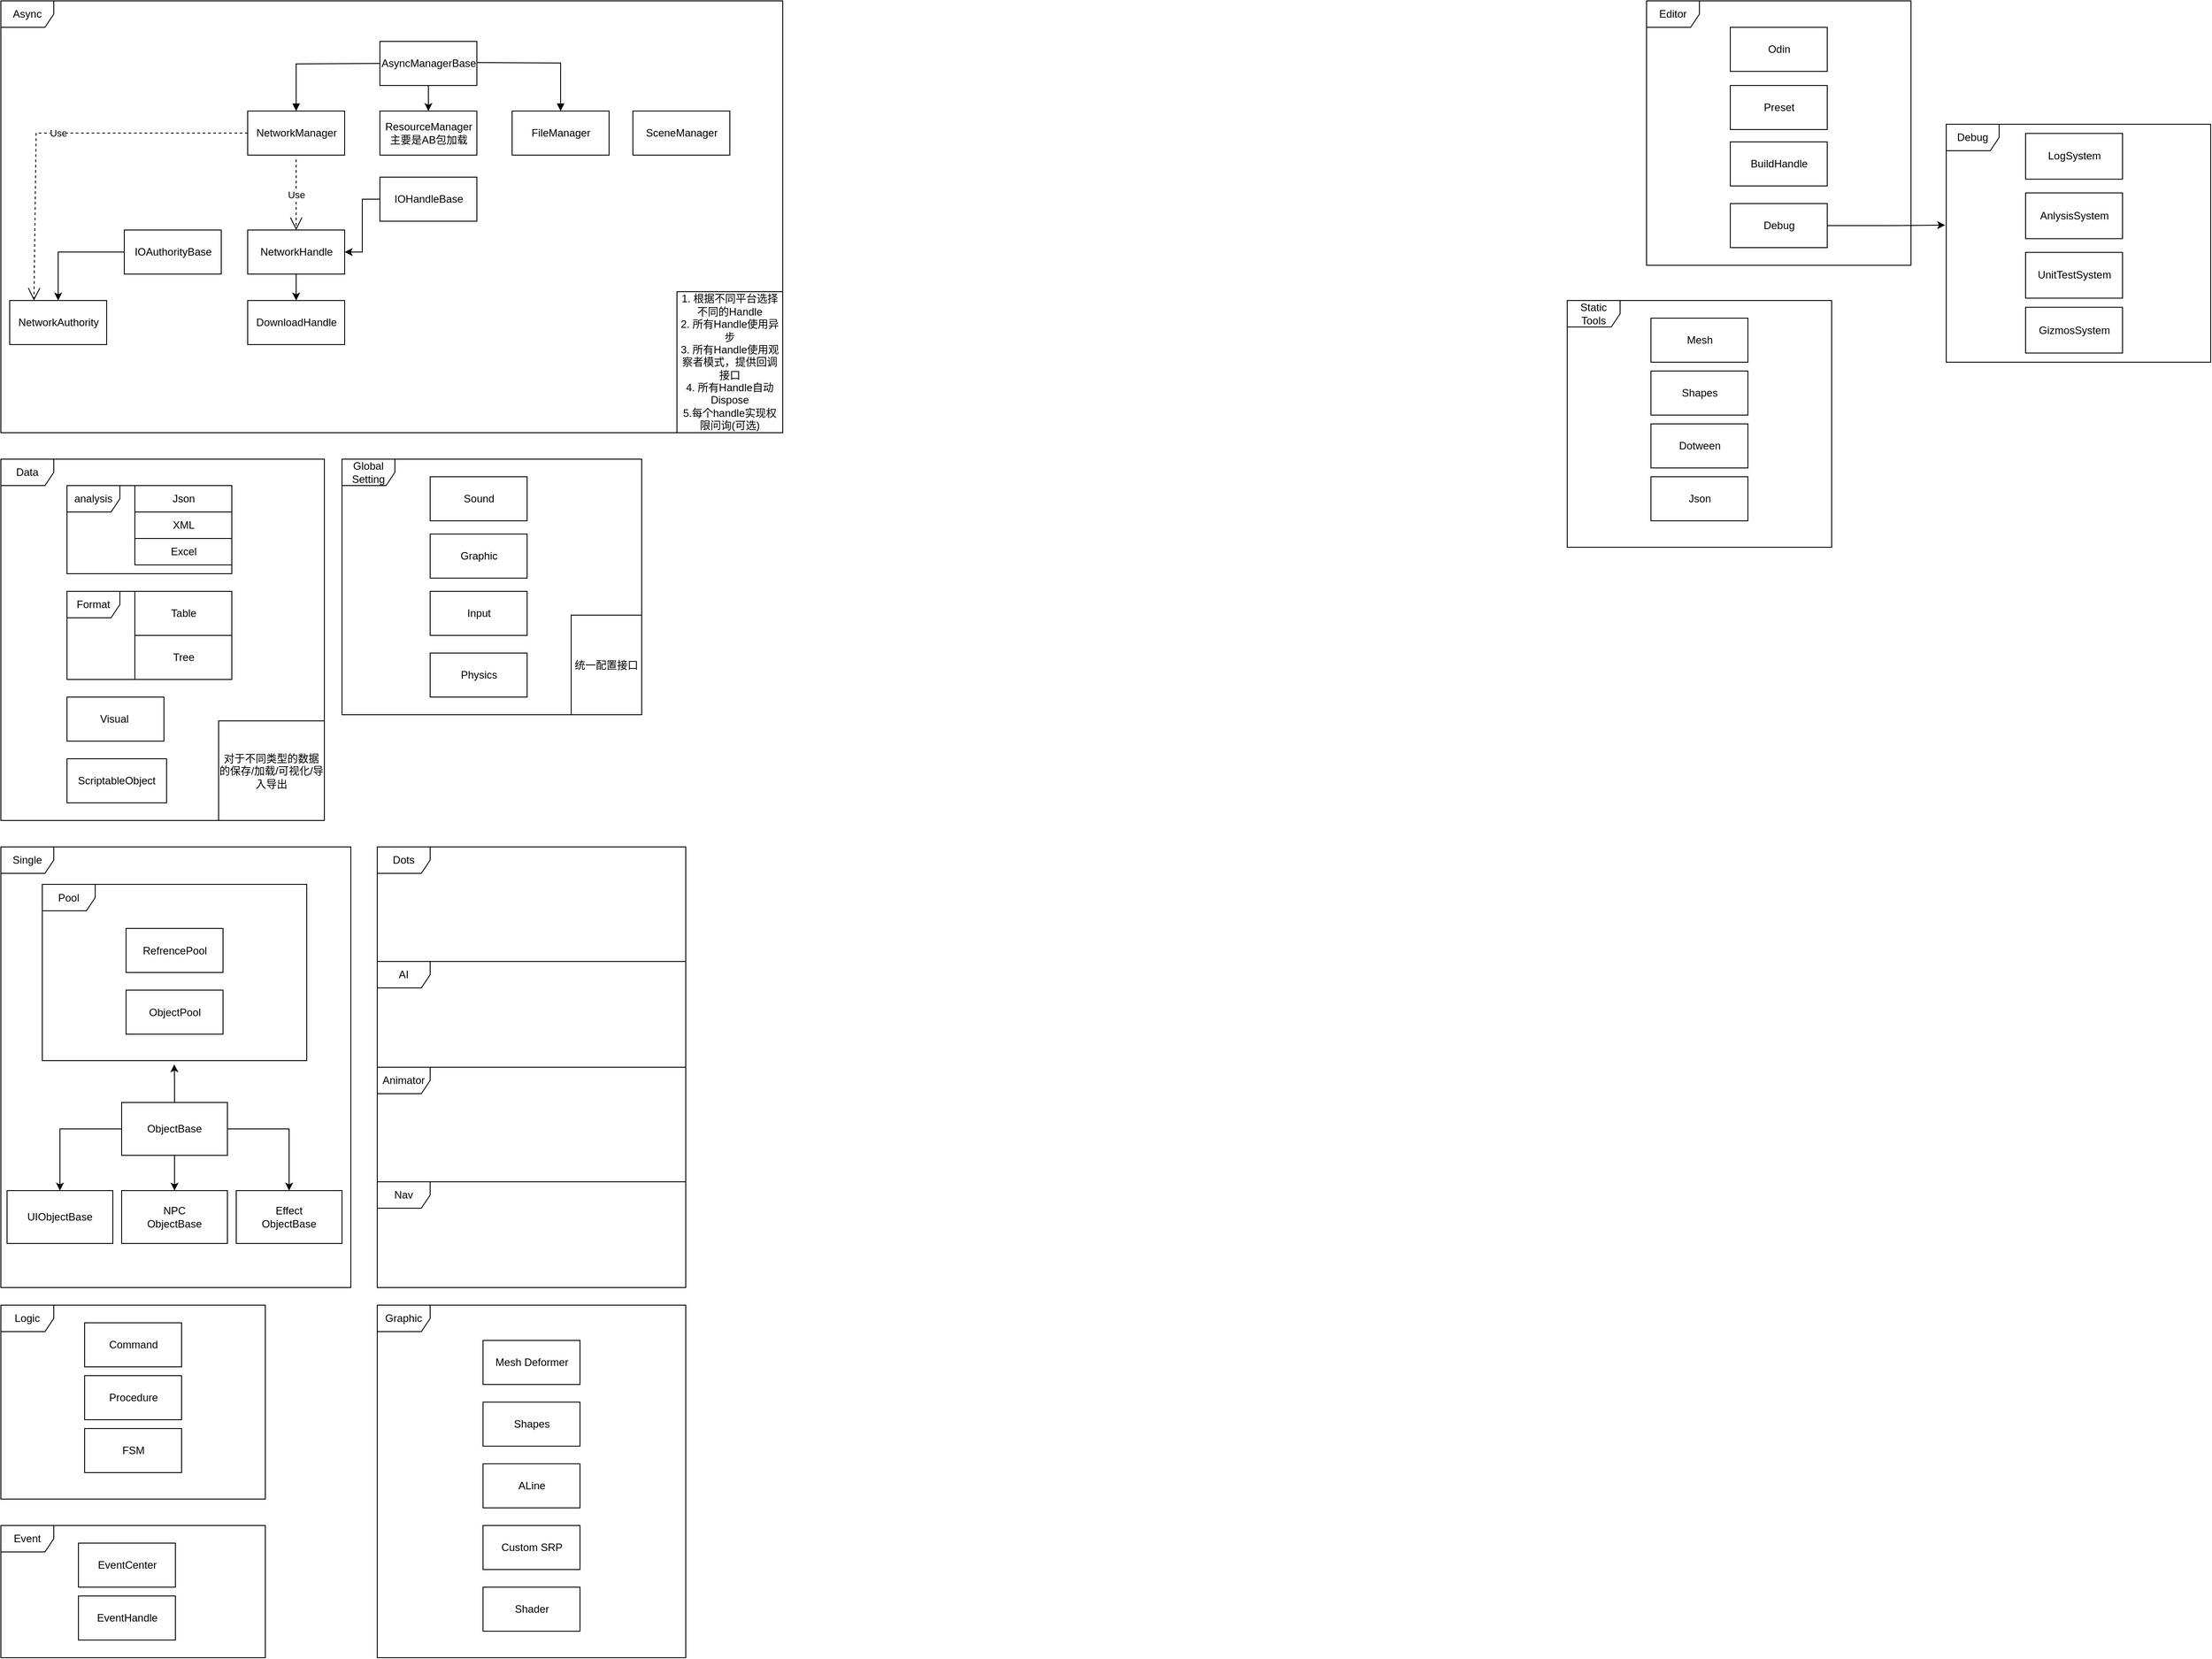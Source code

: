 <mxfile version="17.1.0" type="github">
  <diagram id="ob-UYyuMliJ_9xUmt8Ii" name="Page-1">
    <mxGraphModel dx="1965" dy="610" grid="1" gridSize="10" guides="1" tooltips="1" connect="1" arrows="1" fold="1" page="1" pageScale="1" pageWidth="827" pageHeight="1169" math="0" shadow="0">
      <root>
        <mxCell id="0" />
        <mxCell id="1" parent="0" />
        <mxCell id="TMDQbr_qUR_ZuYRfACLo-16" value="Single" style="shape=umlFrame;whiteSpace=wrap;html=1;" parent="1" vertex="1">
          <mxGeometry x="-827" y="960" width="397" height="500" as="geometry" />
        </mxCell>
        <mxCell id="TMDQbr_qUR_ZuYRfACLo-33" value="" style="group" parent="1" vertex="1" connectable="0">
          <mxGeometry x="1380" y="140" width="300" height="270" as="geometry" />
        </mxCell>
        <mxCell id="TMDQbr_qUR_ZuYRfACLo-6" value="Debug" style="shape=umlFrame;whiteSpace=wrap;html=1;" parent="TMDQbr_qUR_ZuYRfACLo-33" vertex="1">
          <mxGeometry width="300" height="270" as="geometry" />
        </mxCell>
        <mxCell id="TMDQbr_qUR_ZuYRfACLo-4" value="LogSystem" style="html=1;" parent="TMDQbr_qUR_ZuYRfACLo-33" vertex="1">
          <mxGeometry x="90" y="10.385" width="110" height="51.923" as="geometry" />
        </mxCell>
        <mxCell id="TMDQbr_qUR_ZuYRfACLo-7" value="AnlysisSystem" style="html=1;" parent="TMDQbr_qUR_ZuYRfACLo-33" vertex="1">
          <mxGeometry x="90" y="77.885" width="110" height="51.923" as="geometry" />
        </mxCell>
        <mxCell id="TMDQbr_qUR_ZuYRfACLo-8" value="UnitTestSystem" style="html=1;" parent="TMDQbr_qUR_ZuYRfACLo-33" vertex="1">
          <mxGeometry x="90" y="145.385" width="110" height="51.923" as="geometry" />
        </mxCell>
        <mxCell id="TMDQbr_qUR_ZuYRfACLo-9" value="GizmosSystem" style="html=1;" parent="TMDQbr_qUR_ZuYRfACLo-33" vertex="1">
          <mxGeometry x="90" y="207.692" width="110" height="51.923" as="geometry" />
        </mxCell>
        <mxCell id="TMDQbr_qUR_ZuYRfACLo-35" value="" style="group" parent="1" vertex="1" connectable="0">
          <mxGeometry x="-780" y="1002.5" width="300" height="200" as="geometry" />
        </mxCell>
        <mxCell id="TMDQbr_qUR_ZuYRfACLo-20" value="Pool" style="shape=umlFrame;whiteSpace=wrap;html=1;" parent="TMDQbr_qUR_ZuYRfACLo-35" vertex="1">
          <mxGeometry width="300" height="200" as="geometry" />
        </mxCell>
        <mxCell id="TMDQbr_qUR_ZuYRfACLo-21" value="RefrencePool" style="html=1;" parent="TMDQbr_qUR_ZuYRfACLo-35" vertex="1">
          <mxGeometry x="95" y="50" width="110" height="50" as="geometry" />
        </mxCell>
        <mxCell id="TMDQbr_qUR_ZuYRfACLo-22" value="ObjectPool" style="html=1;" parent="TMDQbr_qUR_ZuYRfACLo-35" vertex="1">
          <mxGeometry x="95" y="120" width="110" height="50" as="geometry" />
        </mxCell>
        <mxCell id="TMDQbr_qUR_ZuYRfACLo-71" value="Editor" style="shape=umlFrame;whiteSpace=wrap;html=1;" parent="1" vertex="1">
          <mxGeometry x="1040" width="300" height="300" as="geometry" />
        </mxCell>
        <mxCell id="TMDQbr_qUR_ZuYRfACLo-72" value="Odin" style="html=1;" parent="1" vertex="1">
          <mxGeometry x="1135" y="30" width="110" height="50" as="geometry" />
        </mxCell>
        <mxCell id="TMDQbr_qUR_ZuYRfACLo-73" value="Preset" style="html=1;" parent="1" vertex="1">
          <mxGeometry x="1135" y="96" width="110" height="50" as="geometry" />
        </mxCell>
        <mxCell id="TMDQbr_qUR_ZuYRfACLo-74" value="BuildHandle" style="html=1;" parent="1" vertex="1">
          <mxGeometry x="1135" y="160" width="110" height="50" as="geometry" />
        </mxCell>
        <mxCell id="TMDQbr_qUR_ZuYRfACLo-76" style="edgeStyle=orthogonalEdgeStyle;rounded=0;orthogonalLoop=1;jettySize=auto;html=1;entryX=-0.004;entryY=0.424;entryDx=0;entryDy=0;entryPerimeter=0;" parent="1" source="TMDQbr_qUR_ZuYRfACLo-75" target="TMDQbr_qUR_ZuYRfACLo-6" edge="1">
          <mxGeometry relative="1" as="geometry" />
        </mxCell>
        <mxCell id="TMDQbr_qUR_ZuYRfACLo-75" value="Debug" style="html=1;" parent="1" vertex="1">
          <mxGeometry x="1135" y="230" width="110" height="50" as="geometry" />
        </mxCell>
        <mxCell id="TMDQbr_qUR_ZuYRfACLo-92" value="" style="group" parent="1" vertex="1" connectable="0">
          <mxGeometry x="950" y="340" width="300" height="280" as="geometry" />
        </mxCell>
        <mxCell id="TMDQbr_qUR_ZuYRfACLo-63" value="Static Tools" style="shape=umlFrame;whiteSpace=wrap;html=1;" parent="TMDQbr_qUR_ZuYRfACLo-92" vertex="1">
          <mxGeometry width="300" height="280" as="geometry" />
        </mxCell>
        <mxCell id="TMDQbr_qUR_ZuYRfACLo-64" value="Mesh" style="html=1;" parent="TMDQbr_qUR_ZuYRfACLo-92" vertex="1">
          <mxGeometry x="95" y="20" width="110" height="50" as="geometry" />
        </mxCell>
        <mxCell id="TMDQbr_qUR_ZuYRfACLo-65" value="Shapes" style="html=1;" parent="TMDQbr_qUR_ZuYRfACLo-92" vertex="1">
          <mxGeometry x="95" y="80" width="110" height="50" as="geometry" />
        </mxCell>
        <mxCell id="TMDQbr_qUR_ZuYRfACLo-66" value="Dotween" style="html=1;" parent="TMDQbr_qUR_ZuYRfACLo-92" vertex="1">
          <mxGeometry x="95" y="140" width="110" height="50" as="geometry" />
        </mxCell>
        <mxCell id="TMDQbr_qUR_ZuYRfACLo-68" value="Json" style="html=1;" parent="TMDQbr_qUR_ZuYRfACLo-92" vertex="1">
          <mxGeometry x="95" y="200" width="110" height="50" as="geometry" />
        </mxCell>
        <mxCell id="TMDQbr_qUR_ZuYRfACLo-120" value="Data" style="shape=umlFrame;whiteSpace=wrap;html=1;" parent="1" vertex="1">
          <mxGeometry x="-827" y="520" width="367" height="410" as="geometry" />
        </mxCell>
        <mxCell id="TMDQbr_qUR_ZuYRfACLo-148" value="analysis" style="shape=umlFrame;whiteSpace=wrap;html=1;" parent="1" vertex="1">
          <mxGeometry x="-752" y="550" width="187" height="100" as="geometry" />
        </mxCell>
        <mxCell id="TMDQbr_qUR_ZuYRfACLo-149" value="Json" style="html=1;" parent="1" vertex="1">
          <mxGeometry x="-675" y="550" width="110" height="30" as="geometry" />
        </mxCell>
        <mxCell id="TMDQbr_qUR_ZuYRfACLo-150" value="XML" style="html=1;" parent="1" vertex="1">
          <mxGeometry x="-675" y="580" width="110" height="30" as="geometry" />
        </mxCell>
        <mxCell id="TMDQbr_qUR_ZuYRfACLo-151" value="Format" style="shape=umlFrame;whiteSpace=wrap;html=1;" parent="1" vertex="1">
          <mxGeometry x="-752" y="670" width="187" height="100" as="geometry" />
        </mxCell>
        <mxCell id="TMDQbr_qUR_ZuYRfACLo-152" value="Table" style="html=1;" parent="1" vertex="1">
          <mxGeometry x="-675" y="670" width="110" height="50" as="geometry" />
        </mxCell>
        <mxCell id="TMDQbr_qUR_ZuYRfACLo-153" value="Tree" style="html=1;" parent="1" vertex="1">
          <mxGeometry x="-675" y="720" width="110" height="50" as="geometry" />
        </mxCell>
        <mxCell id="TMDQbr_qUR_ZuYRfACLo-154" value="Visual&amp;nbsp;" style="html=1;" parent="1" vertex="1">
          <mxGeometry x="-752" y="790" width="110" height="50" as="geometry" />
        </mxCell>
        <mxCell id="TMDQbr_qUR_ZuYRfACLo-155" value="对于不同类型的数据的保存/加载/可视化/导入导出" style="rounded=0;whiteSpace=wrap;html=1;" parent="1" vertex="1">
          <mxGeometry x="-580" y="817" width="120" height="113" as="geometry" />
        </mxCell>
        <mxCell id="TMDQbr_qUR_ZuYRfACLo-156" value="ScriptableObject" style="rounded=0;whiteSpace=wrap;html=1;" parent="1" vertex="1">
          <mxGeometry x="-752" y="860" width="113" height="50" as="geometry" />
        </mxCell>
        <mxCell id="TMDQbr_qUR_ZuYRfACLo-54" value="Global Setting" style="shape=umlFrame;whiteSpace=wrap;html=1;" parent="1" vertex="1">
          <mxGeometry x="-440" y="520" width="340" height="290" as="geometry" />
        </mxCell>
        <mxCell id="TMDQbr_qUR_ZuYRfACLo-52" value="Sound" style="html=1;" parent="1" vertex="1">
          <mxGeometry x="-340" y="540" width="110" height="50" as="geometry" />
        </mxCell>
        <mxCell id="TMDQbr_qUR_ZuYRfACLo-55" value="Graphic" style="html=1;" parent="1" vertex="1">
          <mxGeometry x="-340" y="605" width="110" height="50" as="geometry" />
        </mxCell>
        <mxCell id="TMDQbr_qUR_ZuYRfACLo-56" value="Input" style="html=1;" parent="1" vertex="1">
          <mxGeometry x="-340" y="670" width="110" height="50" as="geometry" />
        </mxCell>
        <mxCell id="TMDQbr_qUR_ZuYRfACLo-61" value="Physics" style="html=1;" parent="1" vertex="1">
          <mxGeometry x="-340" y="740" width="110" height="50" as="geometry" />
        </mxCell>
        <mxCell id="TMDQbr_qUR_ZuYRfACLo-158" value="统一配置接口" style="rounded=0;whiteSpace=wrap;html=1;" parent="1" vertex="1">
          <mxGeometry x="-180" y="697" width="80" height="113" as="geometry" />
        </mxCell>
        <mxCell id="TMDQbr_qUR_ZuYRfACLo-159" value="Excel" style="html=1;" parent="1" vertex="1">
          <mxGeometry x="-675" y="610" width="110" height="30" as="geometry" />
        </mxCell>
        <mxCell id="TMDQbr_qUR_ZuYRfACLo-160" value="UIObjectBase" style="rounded=0;whiteSpace=wrap;html=1;" parent="1" vertex="1">
          <mxGeometry x="-820" y="1350" width="120" height="60" as="geometry" />
        </mxCell>
        <mxCell id="TMDQbr_qUR_ZuYRfACLo-166" style="edgeStyle=orthogonalEdgeStyle;rounded=0;orthogonalLoop=1;jettySize=auto;html=1;exitX=0;exitY=0.5;exitDx=0;exitDy=0;entryX=0.5;entryY=0;entryDx=0;entryDy=0;endArrow=classic;endFill=1;" parent="1" source="TMDQbr_qUR_ZuYRfACLo-161" target="TMDQbr_qUR_ZuYRfACLo-160" edge="1">
          <mxGeometry relative="1" as="geometry" />
        </mxCell>
        <mxCell id="TMDQbr_qUR_ZuYRfACLo-167" style="edgeStyle=orthogonalEdgeStyle;rounded=0;orthogonalLoop=1;jettySize=auto;html=1;exitX=0.5;exitY=1;exitDx=0;exitDy=0;entryX=0.5;entryY=0;entryDx=0;entryDy=0;endArrow=classic;endFill=1;" parent="1" source="TMDQbr_qUR_ZuYRfACLo-161" target="TMDQbr_qUR_ZuYRfACLo-165" edge="1">
          <mxGeometry relative="1" as="geometry" />
        </mxCell>
        <mxCell id="TMDQbr_qUR_ZuYRfACLo-169" style="edgeStyle=orthogonalEdgeStyle;rounded=0;orthogonalLoop=1;jettySize=auto;html=1;exitX=0.5;exitY=0;exitDx=0;exitDy=0;entryX=0.499;entryY=1.021;entryDx=0;entryDy=0;entryPerimeter=0;endArrow=classic;endFill=1;" parent="1" source="TMDQbr_qUR_ZuYRfACLo-161" target="TMDQbr_qUR_ZuYRfACLo-20" edge="1">
          <mxGeometry relative="1" as="geometry" />
        </mxCell>
        <mxCell id="TMDQbr_qUR_ZuYRfACLo-177" style="edgeStyle=orthogonalEdgeStyle;rounded=0;orthogonalLoop=1;jettySize=auto;html=1;exitX=1;exitY=0.5;exitDx=0;exitDy=0;entryX=0.5;entryY=0;entryDx=0;entryDy=0;endArrow=classic;endFill=1;" parent="1" source="TMDQbr_qUR_ZuYRfACLo-161" target="TMDQbr_qUR_ZuYRfACLo-176" edge="1">
          <mxGeometry relative="1" as="geometry" />
        </mxCell>
        <mxCell id="TMDQbr_qUR_ZuYRfACLo-161" value="ObjectBase" style="rounded=0;whiteSpace=wrap;html=1;" parent="1" vertex="1">
          <mxGeometry x="-690" y="1250" width="120" height="60" as="geometry" />
        </mxCell>
        <mxCell id="TMDQbr_qUR_ZuYRfACLo-165" value="NPC&lt;br&gt;ObjectBase" style="rounded=0;whiteSpace=wrap;html=1;" parent="1" vertex="1">
          <mxGeometry x="-690" y="1350" width="120" height="60" as="geometry" />
        </mxCell>
        <mxCell id="TMDQbr_qUR_ZuYRfACLo-171" value="Dots" style="shape=umlFrame;whiteSpace=wrap;html=1;" parent="1" vertex="1">
          <mxGeometry x="-400" y="960" width="350" height="130" as="geometry" />
        </mxCell>
        <mxCell id="TMDQbr_qUR_ZuYRfACLo-174" value="AI" style="shape=umlFrame;whiteSpace=wrap;html=1;" parent="1" vertex="1">
          <mxGeometry x="-400" y="1090" width="350" height="120" as="geometry" />
        </mxCell>
        <mxCell id="TMDQbr_qUR_ZuYRfACLo-175" value="Animator" style="shape=umlFrame;whiteSpace=wrap;html=1;" parent="1" vertex="1">
          <mxGeometry x="-400" y="1210" width="350" height="130" as="geometry" />
        </mxCell>
        <mxCell id="TMDQbr_qUR_ZuYRfACLo-176" value="Effect&lt;br&gt;ObjectBase" style="rounded=0;whiteSpace=wrap;html=1;" parent="1" vertex="1">
          <mxGeometry x="-560" y="1350" width="120" height="60" as="geometry" />
        </mxCell>
        <mxCell id="TMDQbr_qUR_ZuYRfACLo-179" value="Nav" style="shape=umlFrame;whiteSpace=wrap;html=1;" parent="1" vertex="1">
          <mxGeometry x="-400" y="1340" width="350" height="120" as="geometry" />
        </mxCell>
        <mxCell id="TMDQbr_qUR_ZuYRfACLo-23" value="&lt;span&gt;Logic&lt;/span&gt;" style="shape=umlFrame;whiteSpace=wrap;html=1;" parent="1" vertex="1">
          <mxGeometry x="-827" y="1480" width="300" height="220" as="geometry" />
        </mxCell>
        <mxCell id="TMDQbr_qUR_ZuYRfACLo-24" value="Command" style="html=1;" parent="1" vertex="1">
          <mxGeometry x="-732" y="1500" width="110" height="50" as="geometry" />
        </mxCell>
        <mxCell id="TMDQbr_qUR_ZuYRfACLo-26" value="Procedure" style="html=1;" parent="1" vertex="1">
          <mxGeometry x="-732" y="1560" width="110" height="50" as="geometry" />
        </mxCell>
        <mxCell id="TMDQbr_qUR_ZuYRfACLo-27" value="FSM" style="html=1;" parent="1" vertex="1">
          <mxGeometry x="-732" y="1620" width="110" height="50" as="geometry" />
        </mxCell>
        <mxCell id="TMDQbr_qUR_ZuYRfACLo-186" value="" style="group" parent="1" vertex="1" connectable="0">
          <mxGeometry x="-827" y="1730" width="300" height="150" as="geometry" />
        </mxCell>
        <mxCell id="TMDQbr_qUR_ZuYRfACLo-181" value="Event" style="shape=umlFrame;whiteSpace=wrap;html=1;" parent="TMDQbr_qUR_ZuYRfACLo-186" vertex="1">
          <mxGeometry width="300" height="150" as="geometry" />
        </mxCell>
        <mxCell id="TMDQbr_qUR_ZuYRfACLo-182" value="EventCenter" style="html=1;" parent="TMDQbr_qUR_ZuYRfACLo-186" vertex="1">
          <mxGeometry x="88" y="20" width="110" height="50" as="geometry" />
        </mxCell>
        <mxCell id="TMDQbr_qUR_ZuYRfACLo-185" value="EventHandle" style="html=1;" parent="TMDQbr_qUR_ZuYRfACLo-186" vertex="1">
          <mxGeometry x="88" y="80" width="110" height="50" as="geometry" />
        </mxCell>
        <mxCell id="TMDQbr_qUR_ZuYRfACLo-187" value="&lt;span&gt;Graphic&lt;/span&gt;" style="shape=umlFrame;whiteSpace=wrap;html=1;" parent="1" vertex="1">
          <mxGeometry x="-400" y="1480" width="350" height="400" as="geometry" />
        </mxCell>
        <mxCell id="TMDQbr_qUR_ZuYRfACLo-188" value="Mesh Deformer" style="html=1;" parent="1" vertex="1">
          <mxGeometry x="-280" y="1520" width="110" height="50" as="geometry" />
        </mxCell>
        <mxCell id="TMDQbr_qUR_ZuYRfACLo-189" value="Shapes" style="html=1;" parent="1" vertex="1">
          <mxGeometry x="-280" y="1590" width="110" height="50" as="geometry" />
        </mxCell>
        <mxCell id="TMDQbr_qUR_ZuYRfACLo-190" value="ALine" style="html=1;" parent="1" vertex="1">
          <mxGeometry x="-280" y="1660" width="110" height="50" as="geometry" />
        </mxCell>
        <mxCell id="TMDQbr_qUR_ZuYRfACLo-191" value="Custom SRP" style="html=1;" parent="1" vertex="1">
          <mxGeometry x="-280" y="1730" width="110" height="50" as="geometry" />
        </mxCell>
        <mxCell id="TMDQbr_qUR_ZuYRfACLo-192" value="Shader" style="html=1;" parent="1" vertex="1">
          <mxGeometry x="-280" y="1800" width="110" height="50" as="geometry" />
        </mxCell>
        <mxCell id="TMDQbr_qUR_ZuYRfACLo-5" value="Async" style="shape=umlFrame;whiteSpace=wrap;html=1;" parent="1" vertex="1">
          <mxGeometry x="-827" width="887" height="490" as="geometry" />
        </mxCell>
        <mxCell id="TMDQbr_qUR_ZuYRfACLo-1" value="FileManager" style="html=1;" parent="1" vertex="1">
          <mxGeometry x="-247" y="125" width="110" height="50" as="geometry" />
        </mxCell>
        <mxCell id="TMDQbr_qUR_ZuYRfACLo-2" value="NetworkManager" style="html=1;" parent="1" vertex="1">
          <mxGeometry x="-547" y="125" width="110" height="50" as="geometry" />
        </mxCell>
        <mxCell id="TMDQbr_qUR_ZuYRfACLo-3" value="ResourceManager&lt;br&gt;主要是AB包加载" style="html=1;" parent="1" vertex="1">
          <mxGeometry x="-397" y="125" width="110" height="50" as="geometry" />
        </mxCell>
        <mxCell id="TMDQbr_qUR_ZuYRfACLo-83" value="" style="endArrow=block;endFill=1;html=1;edgeStyle=orthogonalEdgeStyle;align=left;verticalAlign=top;rounded=0;entryX=0.5;entryY=0;entryDx=0;entryDy=0;exitX=0;exitY=0.5;exitDx=0;exitDy=0;" parent="1" target="TMDQbr_qUR_ZuYRfACLo-2" edge="1">
          <mxGeometry x="-1" relative="1" as="geometry">
            <mxPoint x="-397" y="71" as="sourcePoint" />
            <mxPoint x="-307" y="70" as="targetPoint" />
          </mxGeometry>
        </mxCell>
        <mxCell id="TMDQbr_qUR_ZuYRfACLo-86" value="" style="edgeStyle=orthogonalEdgeStyle;rounded=0;orthogonalLoop=1;jettySize=auto;html=1;" parent="1" source="TMDQbr_qUR_ZuYRfACLo-85" target="TMDQbr_qUR_ZuYRfACLo-3" edge="1">
          <mxGeometry relative="1" as="geometry" />
        </mxCell>
        <mxCell id="TMDQbr_qUR_ZuYRfACLo-85" value="AsyncManagerBase" style="html=1;" parent="1" vertex="1">
          <mxGeometry x="-397" y="46" width="110" height="50" as="geometry" />
        </mxCell>
        <mxCell id="TMDQbr_qUR_ZuYRfACLo-88" value="" style="endArrow=block;endFill=1;html=1;edgeStyle=orthogonalEdgeStyle;align=left;verticalAlign=top;rounded=0;entryX=0.5;entryY=0;entryDx=0;entryDy=0;" parent="1" target="TMDQbr_qUR_ZuYRfACLo-1" edge="1">
          <mxGeometry x="-1" relative="1" as="geometry">
            <mxPoint x="-287" y="70" as="sourcePoint" />
            <mxPoint x="-127" y="70" as="targetPoint" />
          </mxGeometry>
        </mxCell>
        <mxCell id="TMDQbr_qUR_ZuYRfACLo-90" value="IOHandleBase" style="html=1;" parent="1" vertex="1">
          <mxGeometry x="-397" y="200" width="110" height="50" as="geometry" />
        </mxCell>
        <mxCell id="TMDQbr_qUR_ZuYRfACLo-91" value="NetworkHandle" style="html=1;" parent="1" vertex="1">
          <mxGeometry x="-547" y="260" width="110" height="50" as="geometry" />
        </mxCell>
        <mxCell id="TMDQbr_qUR_ZuYRfACLo-102" style="edgeStyle=orthogonalEdgeStyle;rounded=0;orthogonalLoop=1;jettySize=auto;html=1;exitX=0;exitY=0.5;exitDx=0;exitDy=0;entryX=1;entryY=0.5;entryDx=0;entryDy=0;endArrow=classic;endFill=1;" parent="1" source="TMDQbr_qUR_ZuYRfACLo-90" target="TMDQbr_qUR_ZuYRfACLo-91" edge="1">
          <mxGeometry relative="1" as="geometry" />
        </mxCell>
        <mxCell id="TMDQbr_qUR_ZuYRfACLo-99" value="DownloadHandle" style="html=1;" parent="1" vertex="1">
          <mxGeometry x="-547" y="340" width="110" height="50" as="geometry" />
        </mxCell>
        <mxCell id="TMDQbr_qUR_ZuYRfACLo-103" style="edgeStyle=orthogonalEdgeStyle;rounded=0;orthogonalLoop=1;jettySize=auto;html=1;exitX=0.5;exitY=1;exitDx=0;exitDy=0;entryX=0.5;entryY=0;entryDx=0;entryDy=0;endArrow=classic;endFill=1;" parent="1" source="TMDQbr_qUR_ZuYRfACLo-91" target="TMDQbr_qUR_ZuYRfACLo-99" edge="1">
          <mxGeometry relative="1" as="geometry" />
        </mxCell>
        <mxCell id="TMDQbr_qUR_ZuYRfACLo-101" value="Use" style="endArrow=open;endSize=12;dashed=1;html=1;rounded=0;" parent="1" target="TMDQbr_qUR_ZuYRfACLo-91" edge="1">
          <mxGeometry width="160" relative="1" as="geometry">
            <mxPoint x="-492" y="180" as="sourcePoint" />
            <mxPoint x="-187" y="340" as="targetPoint" />
          </mxGeometry>
        </mxCell>
        <mxCell id="TMDQbr_qUR_ZuYRfACLo-105" value="1. 根据不同平台选择不同的Handle&lt;br&gt;2. 所有Handle使用异步&lt;br&gt;3. 所有Handle使用观察者模式，提供回调接口&lt;br&gt;4. 所有Handle自动Dispose&lt;br&gt;5.每个handle实现权限问询(可选)" style="rounded=0;whiteSpace=wrap;html=1;" parent="1" vertex="1">
          <mxGeometry x="-60" y="330" width="120" height="160" as="geometry" />
        </mxCell>
        <mxCell id="TMDQbr_qUR_ZuYRfACLo-108" value="IOAuthorityBase" style="html=1;" parent="1" vertex="1">
          <mxGeometry x="-687" y="260" width="110" height="50" as="geometry" />
        </mxCell>
        <mxCell id="TMDQbr_qUR_ZuYRfACLo-109" value="NetworkAuthority" style="html=1;" parent="1" vertex="1">
          <mxGeometry x="-817" y="340" width="110" height="50" as="geometry" />
        </mxCell>
        <mxCell id="TMDQbr_qUR_ZuYRfACLo-111" style="edgeStyle=orthogonalEdgeStyle;rounded=0;orthogonalLoop=1;jettySize=auto;html=1;exitX=0;exitY=0.5;exitDx=0;exitDy=0;entryX=0.5;entryY=0;entryDx=0;entryDy=0;endArrow=classic;endFill=1;" parent="1" source="TMDQbr_qUR_ZuYRfACLo-108" target="TMDQbr_qUR_ZuYRfACLo-109" edge="1">
          <mxGeometry relative="1" as="geometry" />
        </mxCell>
        <mxCell id="TMDQbr_qUR_ZuYRfACLo-118" value="Use" style="endArrow=open;endSize=12;dashed=1;html=1;rounded=0;exitX=0;exitY=0.5;exitDx=0;exitDy=0;entryX=0.25;entryY=0;entryDx=0;entryDy=0;" parent="1" source="TMDQbr_qUR_ZuYRfACLo-2" target="TMDQbr_qUR_ZuYRfACLo-109" edge="1">
          <mxGeometry width="160" relative="1" as="geometry">
            <mxPoint x="-757" y="130" as="sourcePoint" />
            <mxPoint x="-597" y="130" as="targetPoint" />
            <Array as="points">
              <mxPoint x="-787" y="150" />
            </Array>
          </mxGeometry>
        </mxCell>
        <mxCell id="FMV0LjwB-1eG91Qd4JQK-1" value="SceneManager" style="html=1;" vertex="1" parent="1">
          <mxGeometry x="-110" y="125" width="110" height="50" as="geometry" />
        </mxCell>
      </root>
    </mxGraphModel>
  </diagram>
</mxfile>
